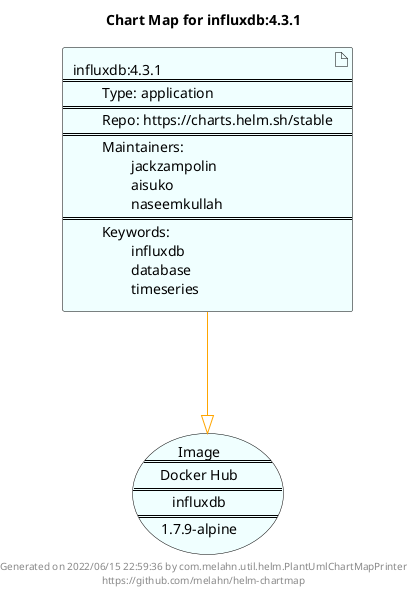 @startuml
skinparam linetype ortho
skinparam backgroundColor white
skinparam usecaseBorderColor black
skinparam usecaseArrowColor LightSlateGray
skinparam artifactBorderColor black
skinparam artifactArrowColor LightSlateGray

title Chart Map for influxdb:4.3.1

'There is one referenced Helm Chart
artifact "influxdb:4.3.1\n====\n\tType: application\n====\n\tRepo: https://charts.helm.sh/stable\n====\n\tMaintainers: \n\t\tjackzampolin\n\t\taisuko\n\t\tnaseemkullah\n====\n\tKeywords: \n\t\tinfluxdb\n\t\tdatabase\n\t\ttimeseries" as influxdb_4_3_1 #Azure

'There is one referenced Docker Image
usecase "Image\n====\nDocker Hub\n====\ninfluxdb\n====\n1.7.9-alpine" as influxdb_1_7_9_alpine #Azure

'Chart Dependencies
influxdb_4_3_1--[#orange]-|>influxdb_1_7_9_alpine

center footer Generated on 2022/06/15 22:59:36 by com.melahn.util.helm.PlantUmlChartMapPrinter\nhttps://github.com/melahn/helm-chartmap
@enduml
